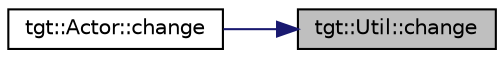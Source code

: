 digraph "tgt::Util::change"
{
 // LATEX_PDF_SIZE
  edge [fontname="Helvetica",fontsize="10",labelfontname="Helvetica",labelfontsize="10"];
  node [fontname="Helvetica",fontsize="10",shape=record];
  rankdir="RL";
  Node1 [label="tgt::Util::change",height=0.2,width=0.4,color="black", fillcolor="grey75", style="filled", fontcolor="black",tooltip=" "];
  Node1 -> Node2 [dir="back",color="midnightblue",fontsize="10",style="solid",fontname="Helvetica"];
  Node2 [label="tgt::Actor::change",height=0.2,width=0.4,color="black", fillcolor="white", style="filled",URL="$namespacetgt_1_1_actor.html#aa83f41e58c221cf8f58c9fe485463def",tooltip=" "];
}
